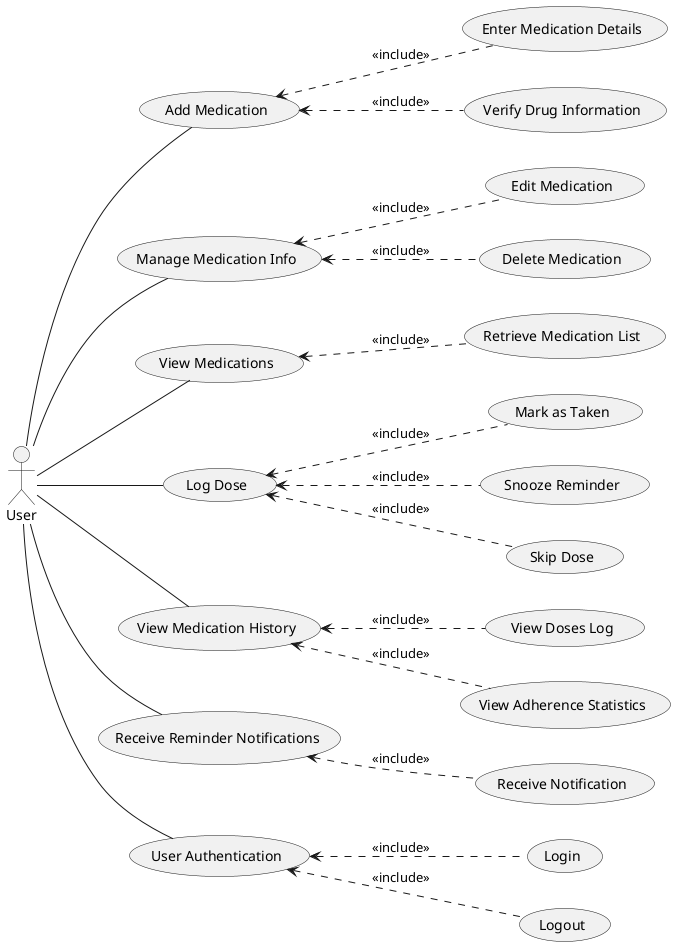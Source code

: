 @startuml Medication Reminder App
left to right direction

actor "User" as user

user -- (Add Medication)
user -- (Manage Medication Info)
user -- (View Medications)

(Add Medication) <.. (Enter Medication Details) : <<include>>
(Add Medication) <.. (Verify Drug Information) : <<include>>

(Manage Medication Info) <.. (Edit Medication) : <<include>>
(Manage Medication Info) <.. (Delete Medication) : <<include>>

(View Medications) <.. (Retrieve Medication List) : <<include>>

user -- (Log Dose)
user -- (View Medication History)
user -- (Receive Reminder Notifications)

(Log Dose) <.. (Mark as Taken) : <<include>>
(Log Dose) <.. (Snooze Reminder) : <<include>>
(Log Dose) <.. (Skip Dose) : <<include>>

(View Medication History) <.. (View Doses Log) : <<include>>
(View Medication History) <.. (View Adherence Statistics) : <<include>>

(Receive Reminder Notifications) <.. (Receive Notification) : <<include>>

user -- (User Authentication)

(User Authentication) <.. (Login) : <<include>>
(User Authentication) <.. (Logout) : <<include>>

@enduml
